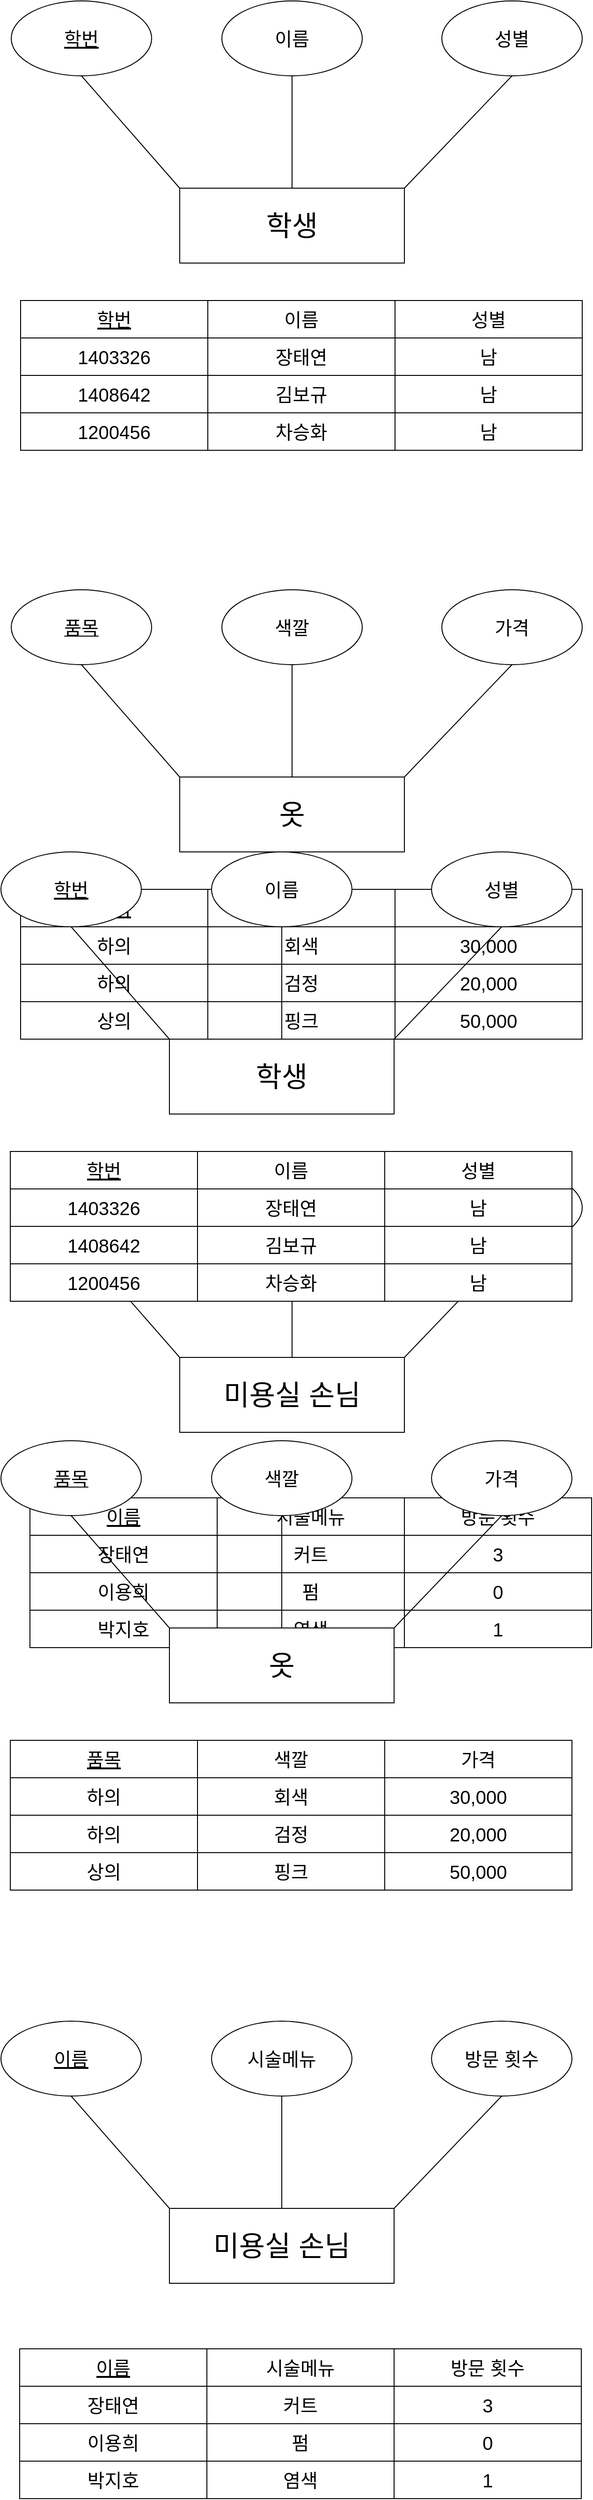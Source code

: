 <mxfile version="20.2.4" type="device"><diagram id="tRxpcBPPadmH9W91y1JN" name="페이지-1"><mxGraphModel dx="1422" dy="1963" grid="1" gridSize="10" guides="1" tooltips="1" connect="1" arrows="1" fold="1" page="1" pageScale="1" pageWidth="827" pageHeight="1169" math="0" shadow="0"><root><mxCell id="0"/><mxCell id="1" parent="0"/><mxCell id="XRPb7nMBvgNFOaw5se1o-103" value="&lt;span style=&quot;font-size: 30px;&quot;&gt;학생&lt;/span&gt;" style="rounded=0;whiteSpace=wrap;html=1;" vertex="1" parent="1"><mxGeometry x="291" y="-919" width="240" height="80" as="geometry"/></mxCell><mxCell id="XRPb7nMBvgNFOaw5se1o-104" value="&lt;font style=&quot;font-size: 20px;&quot;&gt;&lt;u&gt;학번&lt;/u&gt;&lt;/font&gt;" style="ellipse;whiteSpace=wrap;html=1;" vertex="1" parent="1"><mxGeometry x="111" y="-1119" width="150" height="80" as="geometry"/></mxCell><mxCell id="XRPb7nMBvgNFOaw5se1o-105" value="&lt;span style=&quot;font-size: 20px;&quot;&gt;이름&lt;/span&gt;" style="ellipse;whiteSpace=wrap;html=1;" vertex="1" parent="1"><mxGeometry x="336" y="-1119" width="150" height="80" as="geometry"/></mxCell><mxCell id="XRPb7nMBvgNFOaw5se1o-106" value="&lt;span style=&quot;font-size: 20px;&quot;&gt;성별&lt;/span&gt;" style="ellipse;whiteSpace=wrap;html=1;" vertex="1" parent="1"><mxGeometry x="571" y="-1119" width="150" height="80" as="geometry"/></mxCell><mxCell id="XRPb7nMBvgNFOaw5se1o-107" value="" style="endArrow=none;html=1;rounded=0;fontSize=20;entryX=0.5;entryY=1;entryDx=0;entryDy=0;" edge="1" parent="1" target="XRPb7nMBvgNFOaw5se1o-104"><mxGeometry width="50" height="50" relative="1" as="geometry"><mxPoint x="291" y="-919" as="sourcePoint"/><mxPoint x="341" y="-969" as="targetPoint"/></mxGeometry></mxCell><mxCell id="XRPb7nMBvgNFOaw5se1o-108" value="" style="endArrow=none;html=1;rounded=0;fontSize=20;entryX=0.5;entryY=1;entryDx=0;entryDy=0;exitX=0.5;exitY=0;exitDx=0;exitDy=0;" edge="1" parent="1" source="XRPb7nMBvgNFOaw5se1o-103"><mxGeometry width="50" height="50" relative="1" as="geometry"><mxPoint x="516" y="-919" as="sourcePoint"/><mxPoint x="411" y="-1039" as="targetPoint"/></mxGeometry></mxCell><mxCell id="XRPb7nMBvgNFOaw5se1o-109" value="" style="endArrow=none;html=1;rounded=0;fontSize=20;entryX=1;entryY=0;entryDx=0;entryDy=0;exitX=0.5;exitY=1;exitDx=0;exitDy=0;" edge="1" parent="1" source="XRPb7nMBvgNFOaw5se1o-106" target="XRPb7nMBvgNFOaw5se1o-103"><mxGeometry width="50" height="50" relative="1" as="geometry"><mxPoint x="626" y="-909" as="sourcePoint"/><mxPoint x="521" y="-1029" as="targetPoint"/></mxGeometry></mxCell><mxCell id="XRPb7nMBvgNFOaw5se1o-110" value="" style="shape=table;startSize=0;container=1;collapsible=0;childLayout=tableLayout;fontSize=20;" vertex="1" parent="1"><mxGeometry x="121" y="-799" width="600" height="160" as="geometry"/></mxCell><mxCell id="XRPb7nMBvgNFOaw5se1o-111" value="" style="shape=tableRow;horizontal=0;startSize=0;swimlaneHead=0;swimlaneBody=0;top=0;left=0;bottom=0;right=0;collapsible=0;dropTarget=0;fillColor=none;points=[[0,0.5],[1,0.5]];portConstraint=eastwest;fontSize=20;" vertex="1" parent="XRPb7nMBvgNFOaw5se1o-110"><mxGeometry width="600" height="40" as="geometry"/></mxCell><mxCell id="XRPb7nMBvgNFOaw5se1o-112" value="&lt;u&gt;학번&lt;/u&gt;" style="shape=partialRectangle;html=1;whiteSpace=wrap;connectable=0;overflow=hidden;fillColor=none;top=0;left=0;bottom=0;right=0;pointerEvents=1;fontSize=20;" vertex="1" parent="XRPb7nMBvgNFOaw5se1o-111"><mxGeometry width="200" height="40" as="geometry"><mxRectangle width="200" height="40" as="alternateBounds"/></mxGeometry></mxCell><mxCell id="XRPb7nMBvgNFOaw5se1o-113" value="이름" style="shape=partialRectangle;html=1;whiteSpace=wrap;connectable=0;overflow=hidden;fillColor=none;top=0;left=0;bottom=0;right=0;pointerEvents=1;fontSize=20;" vertex="1" parent="XRPb7nMBvgNFOaw5se1o-111"><mxGeometry x="200" width="200" height="40" as="geometry"><mxRectangle width="200" height="40" as="alternateBounds"/></mxGeometry></mxCell><mxCell id="XRPb7nMBvgNFOaw5se1o-114" value="성별" style="shape=partialRectangle;html=1;whiteSpace=wrap;connectable=0;overflow=hidden;fillColor=none;top=0;left=0;bottom=0;right=0;pointerEvents=1;fontSize=20;" vertex="1" parent="XRPb7nMBvgNFOaw5se1o-111"><mxGeometry x="400" width="200" height="40" as="geometry"><mxRectangle width="200" height="40" as="alternateBounds"/></mxGeometry></mxCell><mxCell id="XRPb7nMBvgNFOaw5se1o-115" value="" style="shape=tableRow;horizontal=0;startSize=0;swimlaneHead=0;swimlaneBody=0;top=0;left=0;bottom=0;right=0;collapsible=0;dropTarget=0;fillColor=none;points=[[0,0.5],[1,0.5]];portConstraint=eastwest;fontSize=20;" vertex="1" parent="XRPb7nMBvgNFOaw5se1o-110"><mxGeometry y="40" width="600" height="40" as="geometry"/></mxCell><mxCell id="XRPb7nMBvgNFOaw5se1o-116" value="1403326" style="shape=partialRectangle;html=1;whiteSpace=wrap;connectable=0;overflow=hidden;fillColor=none;top=0;left=0;bottom=0;right=0;pointerEvents=1;fontSize=20;" vertex="1" parent="XRPb7nMBvgNFOaw5se1o-115"><mxGeometry width="200" height="40" as="geometry"><mxRectangle width="200" height="40" as="alternateBounds"/></mxGeometry></mxCell><mxCell id="XRPb7nMBvgNFOaw5se1o-117" value="장태연" style="shape=partialRectangle;html=1;whiteSpace=wrap;connectable=0;overflow=hidden;fillColor=none;top=0;left=0;bottom=0;right=0;pointerEvents=1;fontSize=20;" vertex="1" parent="XRPb7nMBvgNFOaw5se1o-115"><mxGeometry x="200" width="200" height="40" as="geometry"><mxRectangle width="200" height="40" as="alternateBounds"/></mxGeometry></mxCell><mxCell id="XRPb7nMBvgNFOaw5se1o-118" value="남" style="shape=partialRectangle;html=1;whiteSpace=wrap;connectable=0;overflow=hidden;fillColor=none;top=0;left=0;bottom=0;right=0;pointerEvents=1;fontSize=20;" vertex="1" parent="XRPb7nMBvgNFOaw5se1o-115"><mxGeometry x="400" width="200" height="40" as="geometry"><mxRectangle width="200" height="40" as="alternateBounds"/></mxGeometry></mxCell><mxCell id="XRPb7nMBvgNFOaw5se1o-119" value="" style="shape=tableRow;horizontal=0;startSize=0;swimlaneHead=0;swimlaneBody=0;top=0;left=0;bottom=0;right=0;collapsible=0;dropTarget=0;fillColor=none;points=[[0,0.5],[1,0.5]];portConstraint=eastwest;fontSize=20;" vertex="1" parent="XRPb7nMBvgNFOaw5se1o-110"><mxGeometry y="80" width="600" height="40" as="geometry"/></mxCell><mxCell id="XRPb7nMBvgNFOaw5se1o-120" value="1408642" style="shape=partialRectangle;html=1;whiteSpace=wrap;connectable=0;overflow=hidden;fillColor=none;top=0;left=0;bottom=0;right=0;pointerEvents=1;fontSize=20;" vertex="1" parent="XRPb7nMBvgNFOaw5se1o-119"><mxGeometry width="200" height="40" as="geometry"><mxRectangle width="200" height="40" as="alternateBounds"/></mxGeometry></mxCell><mxCell id="XRPb7nMBvgNFOaw5se1o-121" value="김보규" style="shape=partialRectangle;html=1;whiteSpace=wrap;connectable=0;overflow=hidden;fillColor=none;top=0;left=0;bottom=0;right=0;pointerEvents=1;fontSize=20;" vertex="1" parent="XRPb7nMBvgNFOaw5se1o-119"><mxGeometry x="200" width="200" height="40" as="geometry"><mxRectangle width="200" height="40" as="alternateBounds"/></mxGeometry></mxCell><mxCell id="XRPb7nMBvgNFOaw5se1o-122" value="남" style="shape=partialRectangle;html=1;whiteSpace=wrap;connectable=0;overflow=hidden;fillColor=none;top=0;left=0;bottom=0;right=0;pointerEvents=1;fontSize=20;" vertex="1" parent="XRPb7nMBvgNFOaw5se1o-119"><mxGeometry x="400" width="200" height="40" as="geometry"><mxRectangle width="200" height="40" as="alternateBounds"/></mxGeometry></mxCell><mxCell id="XRPb7nMBvgNFOaw5se1o-123" value="" style="shape=tableRow;horizontal=0;startSize=0;swimlaneHead=0;swimlaneBody=0;top=0;left=0;bottom=0;right=0;collapsible=0;dropTarget=0;fillColor=none;points=[[0,0.5],[1,0.5]];portConstraint=eastwest;fontSize=20;" vertex="1" parent="XRPb7nMBvgNFOaw5se1o-110"><mxGeometry y="120" width="600" height="40" as="geometry"/></mxCell><mxCell id="XRPb7nMBvgNFOaw5se1o-124" value="1200456" style="shape=partialRectangle;html=1;whiteSpace=wrap;connectable=0;overflow=hidden;fillColor=none;top=0;left=0;bottom=0;right=0;pointerEvents=1;fontSize=20;" vertex="1" parent="XRPb7nMBvgNFOaw5se1o-123"><mxGeometry width="200" height="40" as="geometry"><mxRectangle width="200" height="40" as="alternateBounds"/></mxGeometry></mxCell><mxCell id="XRPb7nMBvgNFOaw5se1o-125" value="차승화" style="shape=partialRectangle;html=1;whiteSpace=wrap;connectable=0;overflow=hidden;fillColor=none;top=0;left=0;bottom=0;right=0;pointerEvents=1;fontSize=20;" vertex="1" parent="XRPb7nMBvgNFOaw5se1o-123"><mxGeometry x="200" width="200" height="40" as="geometry"><mxRectangle width="200" height="40" as="alternateBounds"/></mxGeometry></mxCell><mxCell id="XRPb7nMBvgNFOaw5se1o-126" value="남" style="shape=partialRectangle;html=1;whiteSpace=wrap;connectable=0;overflow=hidden;fillColor=none;top=0;left=0;bottom=0;right=0;pointerEvents=1;fontSize=20;" vertex="1" parent="XRPb7nMBvgNFOaw5se1o-123"><mxGeometry x="400" width="200" height="40" as="geometry"><mxRectangle width="200" height="40" as="alternateBounds"/></mxGeometry></mxCell><mxCell id="XRPb7nMBvgNFOaw5se1o-127" value="&lt;span style=&quot;font-size: 30px;&quot;&gt;옷&lt;/span&gt;" style="rounded=0;whiteSpace=wrap;html=1;" vertex="1" parent="1"><mxGeometry x="291" y="-290" width="240" height="80" as="geometry"/></mxCell><mxCell id="XRPb7nMBvgNFOaw5se1o-128" value="&lt;u&gt;&lt;font style=&quot;font-size: 20px;&quot;&gt;품목&lt;/font&gt;&lt;/u&gt;" style="ellipse;whiteSpace=wrap;html=1;" vertex="1" parent="1"><mxGeometry x="111" y="-490" width="150" height="80" as="geometry"/></mxCell><mxCell id="XRPb7nMBvgNFOaw5se1o-129" value="&lt;span style=&quot;font-size: 20px;&quot;&gt;색깔&lt;/span&gt;" style="ellipse;whiteSpace=wrap;html=1;" vertex="1" parent="1"><mxGeometry x="336" y="-490" width="150" height="80" as="geometry"/></mxCell><mxCell id="XRPb7nMBvgNFOaw5se1o-130" value="&lt;font style=&quot;font-size: 20px;&quot;&gt;가격&lt;/font&gt;" style="ellipse;whiteSpace=wrap;html=1;" vertex="1" parent="1"><mxGeometry x="571" y="-490" width="150" height="80" as="geometry"/></mxCell><mxCell id="XRPb7nMBvgNFOaw5se1o-131" value="" style="endArrow=none;html=1;rounded=0;fontSize=20;entryX=0.5;entryY=1;entryDx=0;entryDy=0;" edge="1" parent="1" target="XRPb7nMBvgNFOaw5se1o-128"><mxGeometry width="50" height="50" relative="1" as="geometry"><mxPoint x="291" y="-290" as="sourcePoint"/><mxPoint x="341" y="-340" as="targetPoint"/></mxGeometry></mxCell><mxCell id="XRPb7nMBvgNFOaw5se1o-132" value="" style="endArrow=none;html=1;rounded=0;fontSize=20;entryX=0.5;entryY=1;entryDx=0;entryDy=0;exitX=0.5;exitY=0;exitDx=0;exitDy=0;" edge="1" parent="1" source="XRPb7nMBvgNFOaw5se1o-127"><mxGeometry width="50" height="50" relative="1" as="geometry"><mxPoint x="516" y="-290" as="sourcePoint"/><mxPoint x="411" y="-410" as="targetPoint"/></mxGeometry></mxCell><mxCell id="XRPb7nMBvgNFOaw5se1o-133" value="" style="endArrow=none;html=1;rounded=0;fontSize=20;entryX=1;entryY=0;entryDx=0;entryDy=0;exitX=0.5;exitY=1;exitDx=0;exitDy=0;" edge="1" parent="1" source="XRPb7nMBvgNFOaw5se1o-130" target="XRPb7nMBvgNFOaw5se1o-127"><mxGeometry width="50" height="50" relative="1" as="geometry"><mxPoint x="626" y="-280" as="sourcePoint"/><mxPoint x="521" y="-400" as="targetPoint"/></mxGeometry></mxCell><mxCell id="XRPb7nMBvgNFOaw5se1o-134" value="" style="shape=table;startSize=0;container=1;collapsible=0;childLayout=tableLayout;fontSize=20;" vertex="1" parent="1"><mxGeometry x="121" y="-170" width="600" height="160" as="geometry"/></mxCell><mxCell id="XRPb7nMBvgNFOaw5se1o-135" value="" style="shape=tableRow;horizontal=0;startSize=0;swimlaneHead=0;swimlaneBody=0;top=0;left=0;bottom=0;right=0;collapsible=0;dropTarget=0;fillColor=none;points=[[0,0.5],[1,0.5]];portConstraint=eastwest;fontSize=20;" vertex="1" parent="XRPb7nMBvgNFOaw5se1o-134"><mxGeometry width="600" height="40" as="geometry"/></mxCell><mxCell id="XRPb7nMBvgNFOaw5se1o-136" value="&lt;u&gt;품목&lt;/u&gt;" style="shape=partialRectangle;html=1;whiteSpace=wrap;connectable=0;overflow=hidden;fillColor=none;top=0;left=0;bottom=0;right=0;pointerEvents=1;fontSize=20;" vertex="1" parent="XRPb7nMBvgNFOaw5se1o-135"><mxGeometry width="200" height="40" as="geometry"><mxRectangle width="200" height="40" as="alternateBounds"/></mxGeometry></mxCell><mxCell id="XRPb7nMBvgNFOaw5se1o-137" value="색깔" style="shape=partialRectangle;html=1;whiteSpace=wrap;connectable=0;overflow=hidden;fillColor=none;top=0;left=0;bottom=0;right=0;pointerEvents=1;fontSize=20;" vertex="1" parent="XRPb7nMBvgNFOaw5se1o-135"><mxGeometry x="200" width="200" height="40" as="geometry"><mxRectangle width="200" height="40" as="alternateBounds"/></mxGeometry></mxCell><mxCell id="XRPb7nMBvgNFOaw5se1o-138" value="가격" style="shape=partialRectangle;html=1;whiteSpace=wrap;connectable=0;overflow=hidden;fillColor=none;top=0;left=0;bottom=0;right=0;pointerEvents=1;fontSize=20;" vertex="1" parent="XRPb7nMBvgNFOaw5se1o-135"><mxGeometry x="400" width="200" height="40" as="geometry"><mxRectangle width="200" height="40" as="alternateBounds"/></mxGeometry></mxCell><mxCell id="XRPb7nMBvgNFOaw5se1o-139" value="" style="shape=tableRow;horizontal=0;startSize=0;swimlaneHead=0;swimlaneBody=0;top=0;left=0;bottom=0;right=0;collapsible=0;dropTarget=0;fillColor=none;points=[[0,0.5],[1,0.5]];portConstraint=eastwest;fontSize=20;" vertex="1" parent="XRPb7nMBvgNFOaw5se1o-134"><mxGeometry y="40" width="600" height="40" as="geometry"/></mxCell><mxCell id="XRPb7nMBvgNFOaw5se1o-140" value="하의" style="shape=partialRectangle;html=1;whiteSpace=wrap;connectable=0;overflow=hidden;fillColor=none;top=0;left=0;bottom=0;right=0;pointerEvents=1;fontSize=20;" vertex="1" parent="XRPb7nMBvgNFOaw5se1o-139"><mxGeometry width="200" height="40" as="geometry"><mxRectangle width="200" height="40" as="alternateBounds"/></mxGeometry></mxCell><mxCell id="XRPb7nMBvgNFOaw5se1o-141" value="회색" style="shape=partialRectangle;html=1;whiteSpace=wrap;connectable=0;overflow=hidden;fillColor=none;top=0;left=0;bottom=0;right=0;pointerEvents=1;fontSize=20;" vertex="1" parent="XRPb7nMBvgNFOaw5se1o-139"><mxGeometry x="200" width="200" height="40" as="geometry"><mxRectangle width="200" height="40" as="alternateBounds"/></mxGeometry></mxCell><mxCell id="XRPb7nMBvgNFOaw5se1o-142" value="30,000" style="shape=partialRectangle;html=1;whiteSpace=wrap;connectable=0;overflow=hidden;fillColor=none;top=0;left=0;bottom=0;right=0;pointerEvents=1;fontSize=20;" vertex="1" parent="XRPb7nMBvgNFOaw5se1o-139"><mxGeometry x="400" width="200" height="40" as="geometry"><mxRectangle width="200" height="40" as="alternateBounds"/></mxGeometry></mxCell><mxCell id="XRPb7nMBvgNFOaw5se1o-143" value="" style="shape=tableRow;horizontal=0;startSize=0;swimlaneHead=0;swimlaneBody=0;top=0;left=0;bottom=0;right=0;collapsible=0;dropTarget=0;fillColor=none;points=[[0,0.5],[1,0.5]];portConstraint=eastwest;fontSize=20;" vertex="1" parent="XRPb7nMBvgNFOaw5se1o-134"><mxGeometry y="80" width="600" height="40" as="geometry"/></mxCell><mxCell id="XRPb7nMBvgNFOaw5se1o-144" value="하의" style="shape=partialRectangle;html=1;whiteSpace=wrap;connectable=0;overflow=hidden;fillColor=none;top=0;left=0;bottom=0;right=0;pointerEvents=1;fontSize=20;" vertex="1" parent="XRPb7nMBvgNFOaw5se1o-143"><mxGeometry width="200" height="40" as="geometry"><mxRectangle width="200" height="40" as="alternateBounds"/></mxGeometry></mxCell><mxCell id="XRPb7nMBvgNFOaw5se1o-145" value="검정" style="shape=partialRectangle;html=1;whiteSpace=wrap;connectable=0;overflow=hidden;fillColor=none;top=0;left=0;bottom=0;right=0;pointerEvents=1;fontSize=20;" vertex="1" parent="XRPb7nMBvgNFOaw5se1o-143"><mxGeometry x="200" width="200" height="40" as="geometry"><mxRectangle width="200" height="40" as="alternateBounds"/></mxGeometry></mxCell><mxCell id="XRPb7nMBvgNFOaw5se1o-146" value="20,000" style="shape=partialRectangle;html=1;whiteSpace=wrap;connectable=0;overflow=hidden;fillColor=none;top=0;left=0;bottom=0;right=0;pointerEvents=1;fontSize=20;" vertex="1" parent="XRPb7nMBvgNFOaw5se1o-143"><mxGeometry x="400" width="200" height="40" as="geometry"><mxRectangle width="200" height="40" as="alternateBounds"/></mxGeometry></mxCell><mxCell id="XRPb7nMBvgNFOaw5se1o-147" value="" style="shape=tableRow;horizontal=0;startSize=0;swimlaneHead=0;swimlaneBody=0;top=0;left=0;bottom=0;right=0;collapsible=0;dropTarget=0;fillColor=none;points=[[0,0.5],[1,0.5]];portConstraint=eastwest;fontSize=20;" vertex="1" parent="XRPb7nMBvgNFOaw5se1o-134"><mxGeometry y="120" width="600" height="40" as="geometry"/></mxCell><mxCell id="XRPb7nMBvgNFOaw5se1o-148" value="상의" style="shape=partialRectangle;html=1;whiteSpace=wrap;connectable=0;overflow=hidden;fillColor=none;top=0;left=0;bottom=0;right=0;pointerEvents=1;fontSize=20;" vertex="1" parent="XRPb7nMBvgNFOaw5se1o-147"><mxGeometry width="200" height="40" as="geometry"><mxRectangle width="200" height="40" as="alternateBounds"/></mxGeometry></mxCell><mxCell id="XRPb7nMBvgNFOaw5se1o-149" value="핑크" style="shape=partialRectangle;html=1;whiteSpace=wrap;connectable=0;overflow=hidden;fillColor=none;top=0;left=0;bottom=0;right=0;pointerEvents=1;fontSize=20;" vertex="1" parent="XRPb7nMBvgNFOaw5se1o-147"><mxGeometry x="200" width="200" height="40" as="geometry"><mxRectangle width="200" height="40" as="alternateBounds"/></mxGeometry></mxCell><mxCell id="XRPb7nMBvgNFOaw5se1o-150" value="50,000" style="shape=partialRectangle;html=1;whiteSpace=wrap;connectable=0;overflow=hidden;fillColor=none;top=0;left=0;bottom=0;right=0;pointerEvents=1;fontSize=20;" vertex="1" parent="XRPb7nMBvgNFOaw5se1o-147"><mxGeometry x="400" width="200" height="40" as="geometry"><mxRectangle width="200" height="40" as="alternateBounds"/></mxGeometry></mxCell><mxCell id="XRPb7nMBvgNFOaw5se1o-175" value="&lt;font style=&quot;font-size: 30px;&quot;&gt;미용실 손님&lt;/font&gt;" style="rounded=0;whiteSpace=wrap;html=1;" vertex="1" parent="1"><mxGeometry x="291" y="330" width="240" height="80" as="geometry"/></mxCell><mxCell id="XRPb7nMBvgNFOaw5se1o-176" value="&lt;font style=&quot;font-size: 20px;&quot;&gt;&lt;u&gt;이름&lt;/u&gt;&lt;/font&gt;" style="ellipse;whiteSpace=wrap;html=1;" vertex="1" parent="1"><mxGeometry x="111" y="130" width="150" height="80" as="geometry"/></mxCell><mxCell id="XRPb7nMBvgNFOaw5se1o-177" value="&lt;font style=&quot;font-size: 20px;&quot;&gt;시술메뉴&lt;/font&gt;" style="ellipse;whiteSpace=wrap;html=1;" vertex="1" parent="1"><mxGeometry x="336" y="130" width="150" height="80" as="geometry"/></mxCell><mxCell id="XRPb7nMBvgNFOaw5se1o-178" value="&lt;span style=&quot;font-size: 20px;&quot;&gt;방문 횟수&lt;/span&gt;" style="ellipse;whiteSpace=wrap;html=1;" vertex="1" parent="1"><mxGeometry x="571" y="130" width="150" height="80" as="geometry"/></mxCell><mxCell id="XRPb7nMBvgNFOaw5se1o-179" value="" style="endArrow=none;html=1;rounded=0;fontSize=20;entryX=0.5;entryY=1;entryDx=0;entryDy=0;" edge="1" parent="1" target="XRPb7nMBvgNFOaw5se1o-176"><mxGeometry width="50" height="50" relative="1" as="geometry"><mxPoint x="291" y="330" as="sourcePoint"/><mxPoint x="341" y="280" as="targetPoint"/></mxGeometry></mxCell><mxCell id="XRPb7nMBvgNFOaw5se1o-180" value="" style="endArrow=none;html=1;rounded=0;fontSize=20;entryX=0.5;entryY=1;entryDx=0;entryDy=0;exitX=0.5;exitY=0;exitDx=0;exitDy=0;" edge="1" parent="1" source="XRPb7nMBvgNFOaw5se1o-175"><mxGeometry width="50" height="50" relative="1" as="geometry"><mxPoint x="516" y="330" as="sourcePoint"/><mxPoint x="411" y="210" as="targetPoint"/></mxGeometry></mxCell><mxCell id="XRPb7nMBvgNFOaw5se1o-181" value="" style="endArrow=none;html=1;rounded=0;fontSize=20;entryX=1;entryY=0;entryDx=0;entryDy=0;exitX=0.5;exitY=1;exitDx=0;exitDy=0;" edge="1" parent="1" source="XRPb7nMBvgNFOaw5se1o-178" target="XRPb7nMBvgNFOaw5se1o-175"><mxGeometry width="50" height="50" relative="1" as="geometry"><mxPoint x="626" y="340" as="sourcePoint"/><mxPoint x="521" y="220" as="targetPoint"/></mxGeometry></mxCell><mxCell id="XRPb7nMBvgNFOaw5se1o-182" value="" style="shape=table;startSize=0;container=1;collapsible=0;childLayout=tableLayout;fontSize=20;" vertex="1" parent="1"><mxGeometry x="131" y="480" width="600" height="160" as="geometry"/></mxCell><mxCell id="XRPb7nMBvgNFOaw5se1o-183" value="" style="shape=tableRow;horizontal=0;startSize=0;swimlaneHead=0;swimlaneBody=0;top=0;left=0;bottom=0;right=0;collapsible=0;dropTarget=0;fillColor=none;points=[[0,0.5],[1,0.5]];portConstraint=eastwest;fontSize=20;" vertex="1" parent="XRPb7nMBvgNFOaw5se1o-182"><mxGeometry width="600" height="40" as="geometry"/></mxCell><mxCell id="XRPb7nMBvgNFOaw5se1o-184" value="&lt;u&gt;이름&lt;/u&gt;" style="shape=partialRectangle;html=1;whiteSpace=wrap;connectable=0;overflow=hidden;fillColor=none;top=0;left=0;bottom=0;right=0;pointerEvents=1;fontSize=20;" vertex="1" parent="XRPb7nMBvgNFOaw5se1o-183"><mxGeometry width="200" height="40" as="geometry"><mxRectangle width="200" height="40" as="alternateBounds"/></mxGeometry></mxCell><mxCell id="XRPb7nMBvgNFOaw5se1o-185" value="시술메뉴" style="shape=partialRectangle;html=1;whiteSpace=wrap;connectable=0;overflow=hidden;fillColor=none;top=0;left=0;bottom=0;right=0;pointerEvents=1;fontSize=20;" vertex="1" parent="XRPb7nMBvgNFOaw5se1o-183"><mxGeometry x="200" width="200" height="40" as="geometry"><mxRectangle width="200" height="40" as="alternateBounds"/></mxGeometry></mxCell><mxCell id="XRPb7nMBvgNFOaw5se1o-186" value="방문 횟수" style="shape=partialRectangle;html=1;whiteSpace=wrap;connectable=0;overflow=hidden;fillColor=none;top=0;left=0;bottom=0;right=0;pointerEvents=1;fontSize=20;" vertex="1" parent="XRPb7nMBvgNFOaw5se1o-183"><mxGeometry x="400" width="200" height="40" as="geometry"><mxRectangle width="200" height="40" as="alternateBounds"/></mxGeometry></mxCell><mxCell id="XRPb7nMBvgNFOaw5se1o-187" value="" style="shape=tableRow;horizontal=0;startSize=0;swimlaneHead=0;swimlaneBody=0;top=0;left=0;bottom=0;right=0;collapsible=0;dropTarget=0;fillColor=none;points=[[0,0.5],[1,0.5]];portConstraint=eastwest;fontSize=20;" vertex="1" parent="XRPb7nMBvgNFOaw5se1o-182"><mxGeometry y="40" width="600" height="40" as="geometry"/></mxCell><mxCell id="XRPb7nMBvgNFOaw5se1o-188" value="장태연" style="shape=partialRectangle;html=1;whiteSpace=wrap;connectable=0;overflow=hidden;fillColor=none;top=0;left=0;bottom=0;right=0;pointerEvents=1;fontSize=20;" vertex="1" parent="XRPb7nMBvgNFOaw5se1o-187"><mxGeometry width="200" height="40" as="geometry"><mxRectangle width="200" height="40" as="alternateBounds"/></mxGeometry></mxCell><mxCell id="XRPb7nMBvgNFOaw5se1o-189" value="커트" style="shape=partialRectangle;html=1;whiteSpace=wrap;connectable=0;overflow=hidden;fillColor=none;top=0;left=0;bottom=0;right=0;pointerEvents=1;fontSize=20;" vertex="1" parent="XRPb7nMBvgNFOaw5se1o-187"><mxGeometry x="200" width="200" height="40" as="geometry"><mxRectangle width="200" height="40" as="alternateBounds"/></mxGeometry></mxCell><mxCell id="XRPb7nMBvgNFOaw5se1o-190" value="3" style="shape=partialRectangle;html=1;whiteSpace=wrap;connectable=0;overflow=hidden;fillColor=none;top=0;left=0;bottom=0;right=0;pointerEvents=1;fontSize=20;" vertex="1" parent="XRPb7nMBvgNFOaw5se1o-187"><mxGeometry x="400" width="200" height="40" as="geometry"><mxRectangle width="200" height="40" as="alternateBounds"/></mxGeometry></mxCell><mxCell id="XRPb7nMBvgNFOaw5se1o-191" value="" style="shape=tableRow;horizontal=0;startSize=0;swimlaneHead=0;swimlaneBody=0;top=0;left=0;bottom=0;right=0;collapsible=0;dropTarget=0;fillColor=none;points=[[0,0.5],[1,0.5]];portConstraint=eastwest;fontSize=20;" vertex="1" parent="XRPb7nMBvgNFOaw5se1o-182"><mxGeometry y="80" width="600" height="40" as="geometry"/></mxCell><mxCell id="XRPb7nMBvgNFOaw5se1o-192" value="이용희" style="shape=partialRectangle;html=1;whiteSpace=wrap;connectable=0;overflow=hidden;fillColor=none;top=0;left=0;bottom=0;right=0;pointerEvents=1;fontSize=20;" vertex="1" parent="XRPb7nMBvgNFOaw5se1o-191"><mxGeometry width="200" height="40" as="geometry"><mxRectangle width="200" height="40" as="alternateBounds"/></mxGeometry></mxCell><mxCell id="XRPb7nMBvgNFOaw5se1o-193" value="펌" style="shape=partialRectangle;html=1;whiteSpace=wrap;connectable=0;overflow=hidden;fillColor=none;top=0;left=0;bottom=0;right=0;pointerEvents=1;fontSize=20;" vertex="1" parent="XRPb7nMBvgNFOaw5se1o-191"><mxGeometry x="200" width="200" height="40" as="geometry"><mxRectangle width="200" height="40" as="alternateBounds"/></mxGeometry></mxCell><mxCell id="XRPb7nMBvgNFOaw5se1o-194" value="0" style="shape=partialRectangle;html=1;whiteSpace=wrap;connectable=0;overflow=hidden;fillColor=none;top=0;left=0;bottom=0;right=0;pointerEvents=1;fontSize=20;" vertex="1" parent="XRPb7nMBvgNFOaw5se1o-191"><mxGeometry x="400" width="200" height="40" as="geometry"><mxRectangle width="200" height="40" as="alternateBounds"/></mxGeometry></mxCell><mxCell id="XRPb7nMBvgNFOaw5se1o-195" value="" style="shape=tableRow;horizontal=0;startSize=0;swimlaneHead=0;swimlaneBody=0;top=0;left=0;bottom=0;right=0;collapsible=0;dropTarget=0;fillColor=none;points=[[0,0.5],[1,0.5]];portConstraint=eastwest;fontSize=20;" vertex="1" parent="XRPb7nMBvgNFOaw5se1o-182"><mxGeometry y="120" width="600" height="40" as="geometry"/></mxCell><mxCell id="XRPb7nMBvgNFOaw5se1o-196" value="박지호" style="shape=partialRectangle;html=1;whiteSpace=wrap;connectable=0;overflow=hidden;fillColor=none;top=0;left=0;bottom=0;right=0;pointerEvents=1;fontSize=20;" vertex="1" parent="XRPb7nMBvgNFOaw5se1o-195"><mxGeometry width="200" height="40" as="geometry"><mxRectangle width="200" height="40" as="alternateBounds"/></mxGeometry></mxCell><mxCell id="XRPb7nMBvgNFOaw5se1o-197" value="염색" style="shape=partialRectangle;html=1;whiteSpace=wrap;connectable=0;overflow=hidden;fillColor=none;top=0;left=0;bottom=0;right=0;pointerEvents=1;fontSize=20;" vertex="1" parent="XRPb7nMBvgNFOaw5se1o-195"><mxGeometry x="200" width="200" height="40" as="geometry"><mxRectangle width="200" height="40" as="alternateBounds"/></mxGeometry></mxCell><mxCell id="XRPb7nMBvgNFOaw5se1o-198" value="1" style="shape=partialRectangle;html=1;whiteSpace=wrap;connectable=0;overflow=hidden;fillColor=none;top=0;left=0;bottom=0;right=0;pointerEvents=1;fontSize=20;" vertex="1" parent="XRPb7nMBvgNFOaw5se1o-195"><mxGeometry x="400" width="200" height="40" as="geometry"><mxRectangle width="200" height="40" as="alternateBounds"/></mxGeometry></mxCell><mxCell id="XRPb7nMBvgNFOaw5se1o-199" value="&lt;span style=&quot;font-size: 30px;&quot;&gt;학생&lt;/span&gt;" style="rounded=0;whiteSpace=wrap;html=1;" vertex="1" parent="1"><mxGeometry x="280" y="-10" width="240" height="80" as="geometry"/></mxCell><mxCell id="XRPb7nMBvgNFOaw5se1o-200" value="&lt;font style=&quot;font-size: 20px;&quot;&gt;&lt;u&gt;학번&lt;/u&gt;&lt;/font&gt;" style="ellipse;whiteSpace=wrap;html=1;" vertex="1" parent="1"><mxGeometry x="100" y="-210" width="150" height="80" as="geometry"/></mxCell><mxCell id="XRPb7nMBvgNFOaw5se1o-201" value="&lt;span style=&quot;font-size: 20px;&quot;&gt;이름&lt;/span&gt;" style="ellipse;whiteSpace=wrap;html=1;" vertex="1" parent="1"><mxGeometry x="325" y="-210" width="150" height="80" as="geometry"/></mxCell><mxCell id="XRPb7nMBvgNFOaw5se1o-202" value="&lt;span style=&quot;font-size: 20px;&quot;&gt;성별&lt;/span&gt;" style="ellipse;whiteSpace=wrap;html=1;" vertex="1" parent="1"><mxGeometry x="560" y="-210" width="150" height="80" as="geometry"/></mxCell><mxCell id="XRPb7nMBvgNFOaw5se1o-203" value="" style="endArrow=none;html=1;rounded=0;fontSize=20;entryX=0.5;entryY=1;entryDx=0;entryDy=0;" edge="1" parent="1" target="XRPb7nMBvgNFOaw5se1o-200"><mxGeometry width="50" height="50" relative="1" as="geometry"><mxPoint x="280" y="-10" as="sourcePoint"/><mxPoint x="330" y="-60" as="targetPoint"/></mxGeometry></mxCell><mxCell id="XRPb7nMBvgNFOaw5se1o-204" value="" style="endArrow=none;html=1;rounded=0;fontSize=20;entryX=0.5;entryY=1;entryDx=0;entryDy=0;exitX=0.5;exitY=0;exitDx=0;exitDy=0;" edge="1" parent="1" source="XRPb7nMBvgNFOaw5se1o-199"><mxGeometry width="50" height="50" relative="1" as="geometry"><mxPoint x="505" y="-10" as="sourcePoint"/><mxPoint x="400" y="-130" as="targetPoint"/></mxGeometry></mxCell><mxCell id="XRPb7nMBvgNFOaw5se1o-205" value="" style="endArrow=none;html=1;rounded=0;fontSize=20;entryX=1;entryY=0;entryDx=0;entryDy=0;exitX=0.5;exitY=1;exitDx=0;exitDy=0;" edge="1" parent="1" source="XRPb7nMBvgNFOaw5se1o-202" target="XRPb7nMBvgNFOaw5se1o-199"><mxGeometry width="50" height="50" relative="1" as="geometry"><mxPoint x="615" as="sourcePoint"/><mxPoint x="510" y="-120" as="targetPoint"/></mxGeometry></mxCell><mxCell id="XRPb7nMBvgNFOaw5se1o-206" value="" style="shape=table;startSize=0;container=1;collapsible=0;childLayout=tableLayout;fontSize=20;" vertex="1" parent="1"><mxGeometry x="110" y="110" width="600" height="160" as="geometry"/></mxCell><mxCell id="XRPb7nMBvgNFOaw5se1o-207" value="" style="shape=tableRow;horizontal=0;startSize=0;swimlaneHead=0;swimlaneBody=0;top=0;left=0;bottom=0;right=0;collapsible=0;dropTarget=0;fillColor=none;points=[[0,0.5],[1,0.5]];portConstraint=eastwest;fontSize=20;" vertex="1" parent="XRPb7nMBvgNFOaw5se1o-206"><mxGeometry width="600" height="40" as="geometry"/></mxCell><mxCell id="XRPb7nMBvgNFOaw5se1o-208" value="&lt;u&gt;학번&lt;/u&gt;" style="shape=partialRectangle;html=1;whiteSpace=wrap;connectable=0;overflow=hidden;fillColor=none;top=0;left=0;bottom=0;right=0;pointerEvents=1;fontSize=20;" vertex="1" parent="XRPb7nMBvgNFOaw5se1o-207"><mxGeometry width="200" height="40" as="geometry"><mxRectangle width="200" height="40" as="alternateBounds"/></mxGeometry></mxCell><mxCell id="XRPb7nMBvgNFOaw5se1o-209" value="이름" style="shape=partialRectangle;html=1;whiteSpace=wrap;connectable=0;overflow=hidden;fillColor=none;top=0;left=0;bottom=0;right=0;pointerEvents=1;fontSize=20;" vertex="1" parent="XRPb7nMBvgNFOaw5se1o-207"><mxGeometry x="200" width="200" height="40" as="geometry"><mxRectangle width="200" height="40" as="alternateBounds"/></mxGeometry></mxCell><mxCell id="XRPb7nMBvgNFOaw5se1o-210" value="성별" style="shape=partialRectangle;html=1;whiteSpace=wrap;connectable=0;overflow=hidden;fillColor=none;top=0;left=0;bottom=0;right=0;pointerEvents=1;fontSize=20;" vertex="1" parent="XRPb7nMBvgNFOaw5se1o-207"><mxGeometry x="400" width="200" height="40" as="geometry"><mxRectangle width="200" height="40" as="alternateBounds"/></mxGeometry></mxCell><mxCell id="XRPb7nMBvgNFOaw5se1o-211" value="" style="shape=tableRow;horizontal=0;startSize=0;swimlaneHead=0;swimlaneBody=0;top=0;left=0;bottom=0;right=0;collapsible=0;dropTarget=0;fillColor=none;points=[[0,0.5],[1,0.5]];portConstraint=eastwest;fontSize=20;" vertex="1" parent="XRPb7nMBvgNFOaw5se1o-206"><mxGeometry y="40" width="600" height="40" as="geometry"/></mxCell><mxCell id="XRPb7nMBvgNFOaw5se1o-212" value="1403326" style="shape=partialRectangle;html=1;whiteSpace=wrap;connectable=0;overflow=hidden;fillColor=none;top=0;left=0;bottom=0;right=0;pointerEvents=1;fontSize=20;" vertex="1" parent="XRPb7nMBvgNFOaw5se1o-211"><mxGeometry width="200" height="40" as="geometry"><mxRectangle width="200" height="40" as="alternateBounds"/></mxGeometry></mxCell><mxCell id="XRPb7nMBvgNFOaw5se1o-213" value="장태연" style="shape=partialRectangle;html=1;whiteSpace=wrap;connectable=0;overflow=hidden;fillColor=none;top=0;left=0;bottom=0;right=0;pointerEvents=1;fontSize=20;" vertex="1" parent="XRPb7nMBvgNFOaw5se1o-211"><mxGeometry x="200" width="200" height="40" as="geometry"><mxRectangle width="200" height="40" as="alternateBounds"/></mxGeometry></mxCell><mxCell id="XRPb7nMBvgNFOaw5se1o-214" value="남" style="shape=partialRectangle;html=1;whiteSpace=wrap;connectable=0;overflow=hidden;fillColor=none;top=0;left=0;bottom=0;right=0;pointerEvents=1;fontSize=20;" vertex="1" parent="XRPb7nMBvgNFOaw5se1o-211"><mxGeometry x="400" width="200" height="40" as="geometry"><mxRectangle width="200" height="40" as="alternateBounds"/></mxGeometry></mxCell><mxCell id="XRPb7nMBvgNFOaw5se1o-215" value="" style="shape=tableRow;horizontal=0;startSize=0;swimlaneHead=0;swimlaneBody=0;top=0;left=0;bottom=0;right=0;collapsible=0;dropTarget=0;fillColor=none;points=[[0,0.5],[1,0.5]];portConstraint=eastwest;fontSize=20;" vertex="1" parent="XRPb7nMBvgNFOaw5se1o-206"><mxGeometry y="80" width="600" height="40" as="geometry"/></mxCell><mxCell id="XRPb7nMBvgNFOaw5se1o-216" value="1408642" style="shape=partialRectangle;html=1;whiteSpace=wrap;connectable=0;overflow=hidden;fillColor=none;top=0;left=0;bottom=0;right=0;pointerEvents=1;fontSize=20;" vertex="1" parent="XRPb7nMBvgNFOaw5se1o-215"><mxGeometry width="200" height="40" as="geometry"><mxRectangle width="200" height="40" as="alternateBounds"/></mxGeometry></mxCell><mxCell id="XRPb7nMBvgNFOaw5se1o-217" value="김보규" style="shape=partialRectangle;html=1;whiteSpace=wrap;connectable=0;overflow=hidden;fillColor=none;top=0;left=0;bottom=0;right=0;pointerEvents=1;fontSize=20;" vertex="1" parent="XRPb7nMBvgNFOaw5se1o-215"><mxGeometry x="200" width="200" height="40" as="geometry"><mxRectangle width="200" height="40" as="alternateBounds"/></mxGeometry></mxCell><mxCell id="XRPb7nMBvgNFOaw5se1o-218" value="남" style="shape=partialRectangle;html=1;whiteSpace=wrap;connectable=0;overflow=hidden;fillColor=none;top=0;left=0;bottom=0;right=0;pointerEvents=1;fontSize=20;" vertex="1" parent="XRPb7nMBvgNFOaw5se1o-215"><mxGeometry x="400" width="200" height="40" as="geometry"><mxRectangle width="200" height="40" as="alternateBounds"/></mxGeometry></mxCell><mxCell id="XRPb7nMBvgNFOaw5se1o-219" value="" style="shape=tableRow;horizontal=0;startSize=0;swimlaneHead=0;swimlaneBody=0;top=0;left=0;bottom=0;right=0;collapsible=0;dropTarget=0;fillColor=none;points=[[0,0.5],[1,0.5]];portConstraint=eastwest;fontSize=20;" vertex="1" parent="XRPb7nMBvgNFOaw5se1o-206"><mxGeometry y="120" width="600" height="40" as="geometry"/></mxCell><mxCell id="XRPb7nMBvgNFOaw5se1o-220" value="1200456" style="shape=partialRectangle;html=1;whiteSpace=wrap;connectable=0;overflow=hidden;fillColor=none;top=0;left=0;bottom=0;right=0;pointerEvents=1;fontSize=20;" vertex="1" parent="XRPb7nMBvgNFOaw5se1o-219"><mxGeometry width="200" height="40" as="geometry"><mxRectangle width="200" height="40" as="alternateBounds"/></mxGeometry></mxCell><mxCell id="XRPb7nMBvgNFOaw5se1o-221" value="차승화" style="shape=partialRectangle;html=1;whiteSpace=wrap;connectable=0;overflow=hidden;fillColor=none;top=0;left=0;bottom=0;right=0;pointerEvents=1;fontSize=20;" vertex="1" parent="XRPb7nMBvgNFOaw5se1o-219"><mxGeometry x="200" width="200" height="40" as="geometry"><mxRectangle width="200" height="40" as="alternateBounds"/></mxGeometry></mxCell><mxCell id="XRPb7nMBvgNFOaw5se1o-222" value="남" style="shape=partialRectangle;html=1;whiteSpace=wrap;connectable=0;overflow=hidden;fillColor=none;top=0;left=0;bottom=0;right=0;pointerEvents=1;fontSize=20;" vertex="1" parent="XRPb7nMBvgNFOaw5se1o-219"><mxGeometry x="400" width="200" height="40" as="geometry"><mxRectangle width="200" height="40" as="alternateBounds"/></mxGeometry></mxCell><mxCell id="XRPb7nMBvgNFOaw5se1o-223" value="&lt;span style=&quot;font-size: 30px;&quot;&gt;옷&lt;/span&gt;" style="rounded=0;whiteSpace=wrap;html=1;" vertex="1" parent="1"><mxGeometry x="280" y="619" width="240" height="80" as="geometry"/></mxCell><mxCell id="XRPb7nMBvgNFOaw5se1o-224" value="&lt;u&gt;&lt;font style=&quot;font-size: 20px;&quot;&gt;품목&lt;/font&gt;&lt;/u&gt;" style="ellipse;whiteSpace=wrap;html=1;" vertex="1" parent="1"><mxGeometry x="100" y="419" width="150" height="80" as="geometry"/></mxCell><mxCell id="XRPb7nMBvgNFOaw5se1o-225" value="&lt;span style=&quot;font-size: 20px;&quot;&gt;색깔&lt;/span&gt;" style="ellipse;whiteSpace=wrap;html=1;" vertex="1" parent="1"><mxGeometry x="325" y="419" width="150" height="80" as="geometry"/></mxCell><mxCell id="XRPb7nMBvgNFOaw5se1o-226" value="&lt;font style=&quot;font-size: 20px;&quot;&gt;가격&lt;/font&gt;" style="ellipse;whiteSpace=wrap;html=1;" vertex="1" parent="1"><mxGeometry x="560" y="419" width="150" height="80" as="geometry"/></mxCell><mxCell id="XRPb7nMBvgNFOaw5se1o-227" value="" style="endArrow=none;html=1;rounded=0;fontSize=20;entryX=0.5;entryY=1;entryDx=0;entryDy=0;" edge="1" parent="1" target="XRPb7nMBvgNFOaw5se1o-224"><mxGeometry width="50" height="50" relative="1" as="geometry"><mxPoint x="280" y="619" as="sourcePoint"/><mxPoint x="330" y="569" as="targetPoint"/></mxGeometry></mxCell><mxCell id="XRPb7nMBvgNFOaw5se1o-228" value="" style="endArrow=none;html=1;rounded=0;fontSize=20;entryX=0.5;entryY=1;entryDx=0;entryDy=0;exitX=0.5;exitY=0;exitDx=0;exitDy=0;" edge="1" parent="1" source="XRPb7nMBvgNFOaw5se1o-223"><mxGeometry width="50" height="50" relative="1" as="geometry"><mxPoint x="505" y="619" as="sourcePoint"/><mxPoint x="400" y="499" as="targetPoint"/></mxGeometry></mxCell><mxCell id="XRPb7nMBvgNFOaw5se1o-229" value="" style="endArrow=none;html=1;rounded=0;fontSize=20;entryX=1;entryY=0;entryDx=0;entryDy=0;exitX=0.5;exitY=1;exitDx=0;exitDy=0;" edge="1" parent="1" source="XRPb7nMBvgNFOaw5se1o-226" target="XRPb7nMBvgNFOaw5se1o-223"><mxGeometry width="50" height="50" relative="1" as="geometry"><mxPoint x="615" y="629" as="sourcePoint"/><mxPoint x="510" y="509" as="targetPoint"/></mxGeometry></mxCell><mxCell id="XRPb7nMBvgNFOaw5se1o-230" value="" style="shape=table;startSize=0;container=1;collapsible=0;childLayout=tableLayout;fontSize=20;" vertex="1" parent="1"><mxGeometry x="110" y="739" width="600" height="160" as="geometry"/></mxCell><mxCell id="XRPb7nMBvgNFOaw5se1o-231" value="" style="shape=tableRow;horizontal=0;startSize=0;swimlaneHead=0;swimlaneBody=0;top=0;left=0;bottom=0;right=0;collapsible=0;dropTarget=0;fillColor=none;points=[[0,0.5],[1,0.5]];portConstraint=eastwest;fontSize=20;" vertex="1" parent="XRPb7nMBvgNFOaw5se1o-230"><mxGeometry width="600" height="40" as="geometry"/></mxCell><mxCell id="XRPb7nMBvgNFOaw5se1o-232" value="&lt;u&gt;품목&lt;/u&gt;" style="shape=partialRectangle;html=1;whiteSpace=wrap;connectable=0;overflow=hidden;fillColor=none;top=0;left=0;bottom=0;right=0;pointerEvents=1;fontSize=20;" vertex="1" parent="XRPb7nMBvgNFOaw5se1o-231"><mxGeometry width="200" height="40" as="geometry"><mxRectangle width="200" height="40" as="alternateBounds"/></mxGeometry></mxCell><mxCell id="XRPb7nMBvgNFOaw5se1o-233" value="색깔" style="shape=partialRectangle;html=1;whiteSpace=wrap;connectable=0;overflow=hidden;fillColor=none;top=0;left=0;bottom=0;right=0;pointerEvents=1;fontSize=20;" vertex="1" parent="XRPb7nMBvgNFOaw5se1o-231"><mxGeometry x="200" width="200" height="40" as="geometry"><mxRectangle width="200" height="40" as="alternateBounds"/></mxGeometry></mxCell><mxCell id="XRPb7nMBvgNFOaw5se1o-234" value="가격" style="shape=partialRectangle;html=1;whiteSpace=wrap;connectable=0;overflow=hidden;fillColor=none;top=0;left=0;bottom=0;right=0;pointerEvents=1;fontSize=20;" vertex="1" parent="XRPb7nMBvgNFOaw5se1o-231"><mxGeometry x="400" width="200" height="40" as="geometry"><mxRectangle width="200" height="40" as="alternateBounds"/></mxGeometry></mxCell><mxCell id="XRPb7nMBvgNFOaw5se1o-235" value="" style="shape=tableRow;horizontal=0;startSize=0;swimlaneHead=0;swimlaneBody=0;top=0;left=0;bottom=0;right=0;collapsible=0;dropTarget=0;fillColor=none;points=[[0,0.5],[1,0.5]];portConstraint=eastwest;fontSize=20;" vertex="1" parent="XRPb7nMBvgNFOaw5se1o-230"><mxGeometry y="40" width="600" height="40" as="geometry"/></mxCell><mxCell id="XRPb7nMBvgNFOaw5se1o-236" value="하의" style="shape=partialRectangle;html=1;whiteSpace=wrap;connectable=0;overflow=hidden;fillColor=none;top=0;left=0;bottom=0;right=0;pointerEvents=1;fontSize=20;" vertex="1" parent="XRPb7nMBvgNFOaw5se1o-235"><mxGeometry width="200" height="40" as="geometry"><mxRectangle width="200" height="40" as="alternateBounds"/></mxGeometry></mxCell><mxCell id="XRPb7nMBvgNFOaw5se1o-237" value="회색" style="shape=partialRectangle;html=1;whiteSpace=wrap;connectable=0;overflow=hidden;fillColor=none;top=0;left=0;bottom=0;right=0;pointerEvents=1;fontSize=20;" vertex="1" parent="XRPb7nMBvgNFOaw5se1o-235"><mxGeometry x="200" width="200" height="40" as="geometry"><mxRectangle width="200" height="40" as="alternateBounds"/></mxGeometry></mxCell><mxCell id="XRPb7nMBvgNFOaw5se1o-238" value="30,000" style="shape=partialRectangle;html=1;whiteSpace=wrap;connectable=0;overflow=hidden;fillColor=none;top=0;left=0;bottom=0;right=0;pointerEvents=1;fontSize=20;" vertex="1" parent="XRPb7nMBvgNFOaw5se1o-235"><mxGeometry x="400" width="200" height="40" as="geometry"><mxRectangle width="200" height="40" as="alternateBounds"/></mxGeometry></mxCell><mxCell id="XRPb7nMBvgNFOaw5se1o-239" value="" style="shape=tableRow;horizontal=0;startSize=0;swimlaneHead=0;swimlaneBody=0;top=0;left=0;bottom=0;right=0;collapsible=0;dropTarget=0;fillColor=none;points=[[0,0.5],[1,0.5]];portConstraint=eastwest;fontSize=20;" vertex="1" parent="XRPb7nMBvgNFOaw5se1o-230"><mxGeometry y="80" width="600" height="40" as="geometry"/></mxCell><mxCell id="XRPb7nMBvgNFOaw5se1o-240" value="하의" style="shape=partialRectangle;html=1;whiteSpace=wrap;connectable=0;overflow=hidden;fillColor=none;top=0;left=0;bottom=0;right=0;pointerEvents=1;fontSize=20;" vertex="1" parent="XRPb7nMBvgNFOaw5se1o-239"><mxGeometry width="200" height="40" as="geometry"><mxRectangle width="200" height="40" as="alternateBounds"/></mxGeometry></mxCell><mxCell id="XRPb7nMBvgNFOaw5se1o-241" value="검정" style="shape=partialRectangle;html=1;whiteSpace=wrap;connectable=0;overflow=hidden;fillColor=none;top=0;left=0;bottom=0;right=0;pointerEvents=1;fontSize=20;" vertex="1" parent="XRPb7nMBvgNFOaw5se1o-239"><mxGeometry x="200" width="200" height="40" as="geometry"><mxRectangle width="200" height="40" as="alternateBounds"/></mxGeometry></mxCell><mxCell id="XRPb7nMBvgNFOaw5se1o-242" value="20,000" style="shape=partialRectangle;html=1;whiteSpace=wrap;connectable=0;overflow=hidden;fillColor=none;top=0;left=0;bottom=0;right=0;pointerEvents=1;fontSize=20;" vertex="1" parent="XRPb7nMBvgNFOaw5se1o-239"><mxGeometry x="400" width="200" height="40" as="geometry"><mxRectangle width="200" height="40" as="alternateBounds"/></mxGeometry></mxCell><mxCell id="XRPb7nMBvgNFOaw5se1o-243" value="" style="shape=tableRow;horizontal=0;startSize=0;swimlaneHead=0;swimlaneBody=0;top=0;left=0;bottom=0;right=0;collapsible=0;dropTarget=0;fillColor=none;points=[[0,0.5],[1,0.5]];portConstraint=eastwest;fontSize=20;" vertex="1" parent="XRPb7nMBvgNFOaw5se1o-230"><mxGeometry y="120" width="600" height="40" as="geometry"/></mxCell><mxCell id="XRPb7nMBvgNFOaw5se1o-244" value="상의" style="shape=partialRectangle;html=1;whiteSpace=wrap;connectable=0;overflow=hidden;fillColor=none;top=0;left=0;bottom=0;right=0;pointerEvents=1;fontSize=20;" vertex="1" parent="XRPb7nMBvgNFOaw5se1o-243"><mxGeometry width="200" height="40" as="geometry"><mxRectangle width="200" height="40" as="alternateBounds"/></mxGeometry></mxCell><mxCell id="XRPb7nMBvgNFOaw5se1o-245" value="핑크" style="shape=partialRectangle;html=1;whiteSpace=wrap;connectable=0;overflow=hidden;fillColor=none;top=0;left=0;bottom=0;right=0;pointerEvents=1;fontSize=20;" vertex="1" parent="XRPb7nMBvgNFOaw5se1o-243"><mxGeometry x="200" width="200" height="40" as="geometry"><mxRectangle width="200" height="40" as="alternateBounds"/></mxGeometry></mxCell><mxCell id="XRPb7nMBvgNFOaw5se1o-246" value="50,000" style="shape=partialRectangle;html=1;whiteSpace=wrap;connectable=0;overflow=hidden;fillColor=none;top=0;left=0;bottom=0;right=0;pointerEvents=1;fontSize=20;" vertex="1" parent="XRPb7nMBvgNFOaw5se1o-243"><mxGeometry x="400" width="200" height="40" as="geometry"><mxRectangle width="200" height="40" as="alternateBounds"/></mxGeometry></mxCell><mxCell id="XRPb7nMBvgNFOaw5se1o-247" value="&lt;font style=&quot;font-size: 30px;&quot;&gt;미용실 손님&lt;/font&gt;" style="rounded=0;whiteSpace=wrap;html=1;" vertex="1" parent="1"><mxGeometry x="280" y="1239" width="240" height="80" as="geometry"/></mxCell><mxCell id="XRPb7nMBvgNFOaw5se1o-248" value="&lt;font style=&quot;font-size: 20px;&quot;&gt;&lt;u&gt;이름&lt;/u&gt;&lt;/font&gt;" style="ellipse;whiteSpace=wrap;html=1;" vertex="1" parent="1"><mxGeometry x="100" y="1039" width="150" height="80" as="geometry"/></mxCell><mxCell id="XRPb7nMBvgNFOaw5se1o-249" value="&lt;font style=&quot;font-size: 20px;&quot;&gt;시술메뉴&lt;/font&gt;" style="ellipse;whiteSpace=wrap;html=1;" vertex="1" parent="1"><mxGeometry x="325" y="1039" width="150" height="80" as="geometry"/></mxCell><mxCell id="XRPb7nMBvgNFOaw5se1o-250" value="&lt;span style=&quot;font-size: 20px;&quot;&gt;방문 횟수&lt;/span&gt;" style="ellipse;whiteSpace=wrap;html=1;" vertex="1" parent="1"><mxGeometry x="560" y="1039" width="150" height="80" as="geometry"/></mxCell><mxCell id="XRPb7nMBvgNFOaw5se1o-251" value="" style="endArrow=none;html=1;rounded=0;fontSize=20;entryX=0.5;entryY=1;entryDx=0;entryDy=0;" edge="1" parent="1" target="XRPb7nMBvgNFOaw5se1o-248"><mxGeometry width="50" height="50" relative="1" as="geometry"><mxPoint x="280" y="1239" as="sourcePoint"/><mxPoint x="330" y="1189" as="targetPoint"/></mxGeometry></mxCell><mxCell id="XRPb7nMBvgNFOaw5se1o-252" value="" style="endArrow=none;html=1;rounded=0;fontSize=20;entryX=0.5;entryY=1;entryDx=0;entryDy=0;exitX=0.5;exitY=0;exitDx=0;exitDy=0;" edge="1" parent="1" source="XRPb7nMBvgNFOaw5se1o-247"><mxGeometry width="50" height="50" relative="1" as="geometry"><mxPoint x="505" y="1239" as="sourcePoint"/><mxPoint x="400" y="1119" as="targetPoint"/></mxGeometry></mxCell><mxCell id="XRPb7nMBvgNFOaw5se1o-253" value="" style="endArrow=none;html=1;rounded=0;fontSize=20;entryX=1;entryY=0;entryDx=0;entryDy=0;exitX=0.5;exitY=1;exitDx=0;exitDy=0;" edge="1" parent="1" source="XRPb7nMBvgNFOaw5se1o-250" target="XRPb7nMBvgNFOaw5se1o-247"><mxGeometry width="50" height="50" relative="1" as="geometry"><mxPoint x="615" y="1249" as="sourcePoint"/><mxPoint x="510" y="1129" as="targetPoint"/></mxGeometry></mxCell><mxCell id="XRPb7nMBvgNFOaw5se1o-254" value="" style="shape=table;startSize=0;container=1;collapsible=0;childLayout=tableLayout;fontSize=20;" vertex="1" parent="1"><mxGeometry x="120" y="1389" width="600" height="160" as="geometry"/></mxCell><mxCell id="XRPb7nMBvgNFOaw5se1o-255" value="" style="shape=tableRow;horizontal=0;startSize=0;swimlaneHead=0;swimlaneBody=0;top=0;left=0;bottom=0;right=0;collapsible=0;dropTarget=0;fillColor=none;points=[[0,0.5],[1,0.5]];portConstraint=eastwest;fontSize=20;" vertex="1" parent="XRPb7nMBvgNFOaw5se1o-254"><mxGeometry width="600" height="40" as="geometry"/></mxCell><mxCell id="XRPb7nMBvgNFOaw5se1o-256" value="&lt;u&gt;이름&lt;/u&gt;" style="shape=partialRectangle;html=1;whiteSpace=wrap;connectable=0;overflow=hidden;fillColor=none;top=0;left=0;bottom=0;right=0;pointerEvents=1;fontSize=20;" vertex="1" parent="XRPb7nMBvgNFOaw5se1o-255"><mxGeometry width="200" height="40" as="geometry"><mxRectangle width="200" height="40" as="alternateBounds"/></mxGeometry></mxCell><mxCell id="XRPb7nMBvgNFOaw5se1o-257" value="시술메뉴" style="shape=partialRectangle;html=1;whiteSpace=wrap;connectable=0;overflow=hidden;fillColor=none;top=0;left=0;bottom=0;right=0;pointerEvents=1;fontSize=20;" vertex="1" parent="XRPb7nMBvgNFOaw5se1o-255"><mxGeometry x="200" width="200" height="40" as="geometry"><mxRectangle width="200" height="40" as="alternateBounds"/></mxGeometry></mxCell><mxCell id="XRPb7nMBvgNFOaw5se1o-258" value="방문 횟수" style="shape=partialRectangle;html=1;whiteSpace=wrap;connectable=0;overflow=hidden;fillColor=none;top=0;left=0;bottom=0;right=0;pointerEvents=1;fontSize=20;" vertex="1" parent="XRPb7nMBvgNFOaw5se1o-255"><mxGeometry x="400" width="200" height="40" as="geometry"><mxRectangle width="200" height="40" as="alternateBounds"/></mxGeometry></mxCell><mxCell id="XRPb7nMBvgNFOaw5se1o-259" value="" style="shape=tableRow;horizontal=0;startSize=0;swimlaneHead=0;swimlaneBody=0;top=0;left=0;bottom=0;right=0;collapsible=0;dropTarget=0;fillColor=none;points=[[0,0.5],[1,0.5]];portConstraint=eastwest;fontSize=20;" vertex="1" parent="XRPb7nMBvgNFOaw5se1o-254"><mxGeometry y="40" width="600" height="40" as="geometry"/></mxCell><mxCell id="XRPb7nMBvgNFOaw5se1o-260" value="장태연" style="shape=partialRectangle;html=1;whiteSpace=wrap;connectable=0;overflow=hidden;fillColor=none;top=0;left=0;bottom=0;right=0;pointerEvents=1;fontSize=20;" vertex="1" parent="XRPb7nMBvgNFOaw5se1o-259"><mxGeometry width="200" height="40" as="geometry"><mxRectangle width="200" height="40" as="alternateBounds"/></mxGeometry></mxCell><mxCell id="XRPb7nMBvgNFOaw5se1o-261" value="커트" style="shape=partialRectangle;html=1;whiteSpace=wrap;connectable=0;overflow=hidden;fillColor=none;top=0;left=0;bottom=0;right=0;pointerEvents=1;fontSize=20;" vertex="1" parent="XRPb7nMBvgNFOaw5se1o-259"><mxGeometry x="200" width="200" height="40" as="geometry"><mxRectangle width="200" height="40" as="alternateBounds"/></mxGeometry></mxCell><mxCell id="XRPb7nMBvgNFOaw5se1o-262" value="3" style="shape=partialRectangle;html=1;whiteSpace=wrap;connectable=0;overflow=hidden;fillColor=none;top=0;left=0;bottom=0;right=0;pointerEvents=1;fontSize=20;" vertex="1" parent="XRPb7nMBvgNFOaw5se1o-259"><mxGeometry x="400" width="200" height="40" as="geometry"><mxRectangle width="200" height="40" as="alternateBounds"/></mxGeometry></mxCell><mxCell id="XRPb7nMBvgNFOaw5se1o-263" value="" style="shape=tableRow;horizontal=0;startSize=0;swimlaneHead=0;swimlaneBody=0;top=0;left=0;bottom=0;right=0;collapsible=0;dropTarget=0;fillColor=none;points=[[0,0.5],[1,0.5]];portConstraint=eastwest;fontSize=20;" vertex="1" parent="XRPb7nMBvgNFOaw5se1o-254"><mxGeometry y="80" width="600" height="40" as="geometry"/></mxCell><mxCell id="XRPb7nMBvgNFOaw5se1o-264" value="이용희" style="shape=partialRectangle;html=1;whiteSpace=wrap;connectable=0;overflow=hidden;fillColor=none;top=0;left=0;bottom=0;right=0;pointerEvents=1;fontSize=20;" vertex="1" parent="XRPb7nMBvgNFOaw5se1o-263"><mxGeometry width="200" height="40" as="geometry"><mxRectangle width="200" height="40" as="alternateBounds"/></mxGeometry></mxCell><mxCell id="XRPb7nMBvgNFOaw5se1o-265" value="펌" style="shape=partialRectangle;html=1;whiteSpace=wrap;connectable=0;overflow=hidden;fillColor=none;top=0;left=0;bottom=0;right=0;pointerEvents=1;fontSize=20;" vertex="1" parent="XRPb7nMBvgNFOaw5se1o-263"><mxGeometry x="200" width="200" height="40" as="geometry"><mxRectangle width="200" height="40" as="alternateBounds"/></mxGeometry></mxCell><mxCell id="XRPb7nMBvgNFOaw5se1o-266" value="0" style="shape=partialRectangle;html=1;whiteSpace=wrap;connectable=0;overflow=hidden;fillColor=none;top=0;left=0;bottom=0;right=0;pointerEvents=1;fontSize=20;" vertex="1" parent="XRPb7nMBvgNFOaw5se1o-263"><mxGeometry x="400" width="200" height="40" as="geometry"><mxRectangle width="200" height="40" as="alternateBounds"/></mxGeometry></mxCell><mxCell id="XRPb7nMBvgNFOaw5se1o-267" value="" style="shape=tableRow;horizontal=0;startSize=0;swimlaneHead=0;swimlaneBody=0;top=0;left=0;bottom=0;right=0;collapsible=0;dropTarget=0;fillColor=none;points=[[0,0.5],[1,0.5]];portConstraint=eastwest;fontSize=20;" vertex="1" parent="XRPb7nMBvgNFOaw5se1o-254"><mxGeometry y="120" width="600" height="40" as="geometry"/></mxCell><mxCell id="XRPb7nMBvgNFOaw5se1o-268" value="박지호" style="shape=partialRectangle;html=1;whiteSpace=wrap;connectable=0;overflow=hidden;fillColor=none;top=0;left=0;bottom=0;right=0;pointerEvents=1;fontSize=20;" vertex="1" parent="XRPb7nMBvgNFOaw5se1o-267"><mxGeometry width="200" height="40" as="geometry"><mxRectangle width="200" height="40" as="alternateBounds"/></mxGeometry></mxCell><mxCell id="XRPb7nMBvgNFOaw5se1o-269" value="염색" style="shape=partialRectangle;html=1;whiteSpace=wrap;connectable=0;overflow=hidden;fillColor=none;top=0;left=0;bottom=0;right=0;pointerEvents=1;fontSize=20;" vertex="1" parent="XRPb7nMBvgNFOaw5se1o-267"><mxGeometry x="200" width="200" height="40" as="geometry"><mxRectangle width="200" height="40" as="alternateBounds"/></mxGeometry></mxCell><mxCell id="XRPb7nMBvgNFOaw5se1o-270" value="1" style="shape=partialRectangle;html=1;whiteSpace=wrap;connectable=0;overflow=hidden;fillColor=none;top=0;left=0;bottom=0;right=0;pointerEvents=1;fontSize=20;" vertex="1" parent="XRPb7nMBvgNFOaw5se1o-267"><mxGeometry x="400" width="200" height="40" as="geometry"><mxRectangle width="200" height="40" as="alternateBounds"/></mxGeometry></mxCell></root></mxGraphModel></diagram></mxfile>